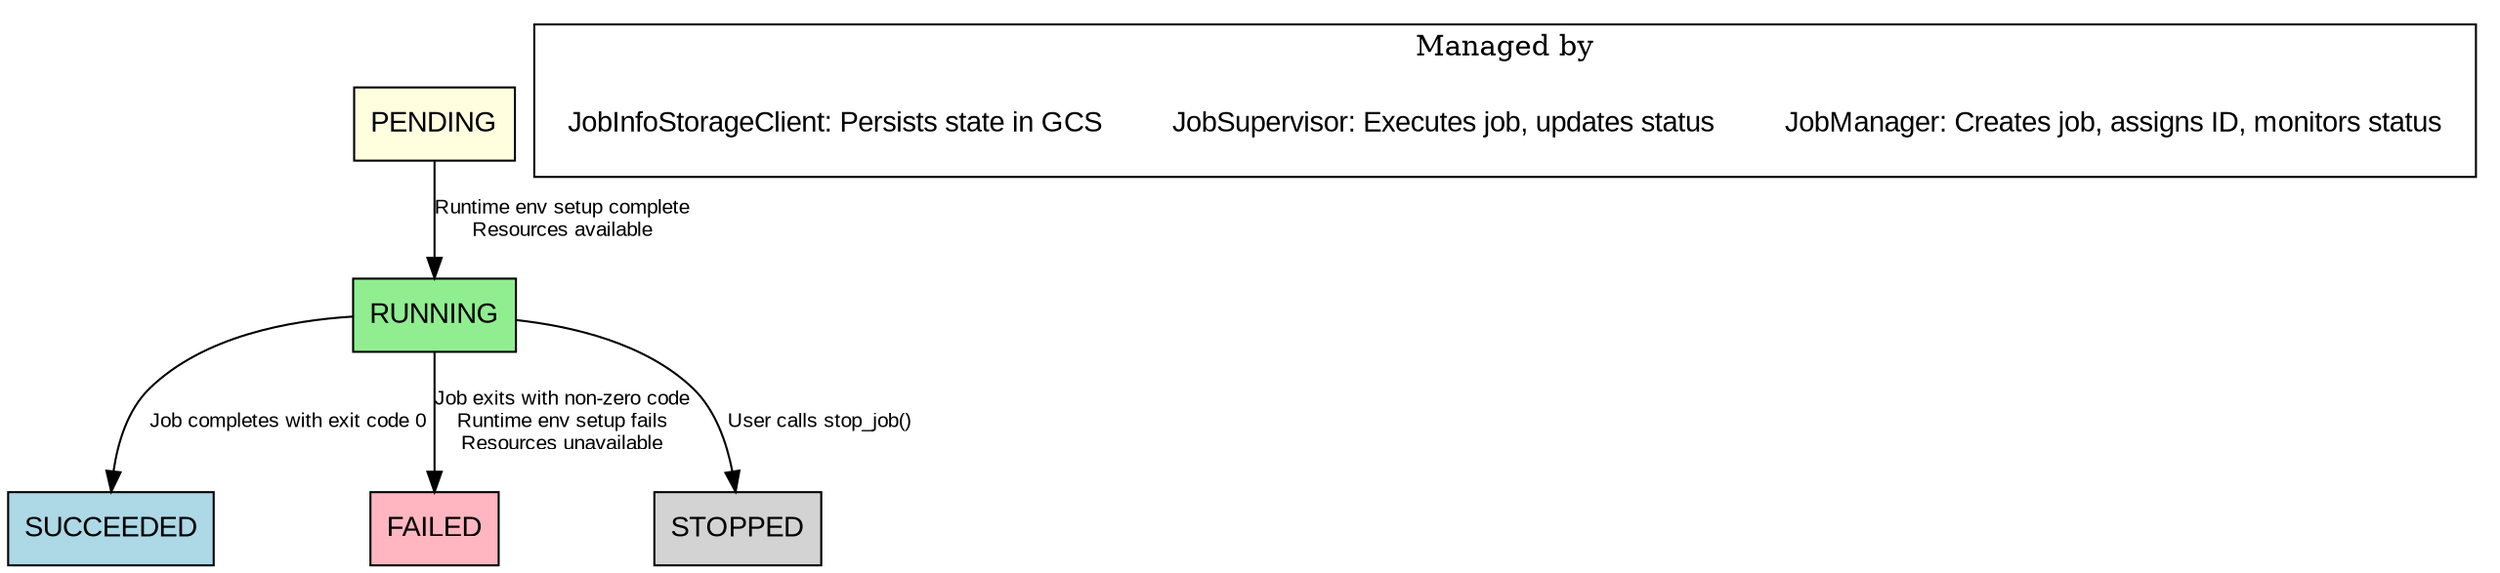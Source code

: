 digraph G {
  rankdir=TB;
  node [shape=box, style=filled, fontname="Arial"];
  edge [fontname="Arial", fontsize=10];
  
  // Job States
  PENDING [fillcolor=lightyellow];
  RUNNING [fillcolor=lightgreen];
  SUCCEEDED [fillcolor=lightblue];
  FAILED [fillcolor=lightpink];
  STOPPED [fillcolor=lightgray];
  
  // Transitions
  PENDING -> RUNNING [label="Runtime env setup complete\nResources available"];
  RUNNING -> SUCCEEDED [label="Job completes with exit code 0"];
  RUNNING -> FAILED [label="Job exits with non-zero code\nRuntime env setup fails\nResources unavailable"];
  RUNNING -> STOPPED [label="User calls stop_job()"];
  
  // Annotations
  subgraph cluster_legend {
    label="Managed by";
    node [shape=plaintext, style=solid, fillcolor=white];
    legend1 [label="JobManager: Creates job, assigns ID, monitors status"];
    legend2 [label="JobSupervisor: Executes job, updates status"];
    legend3 [label="JobInfoStorageClient: Persists state in GCS"];
  }
}
